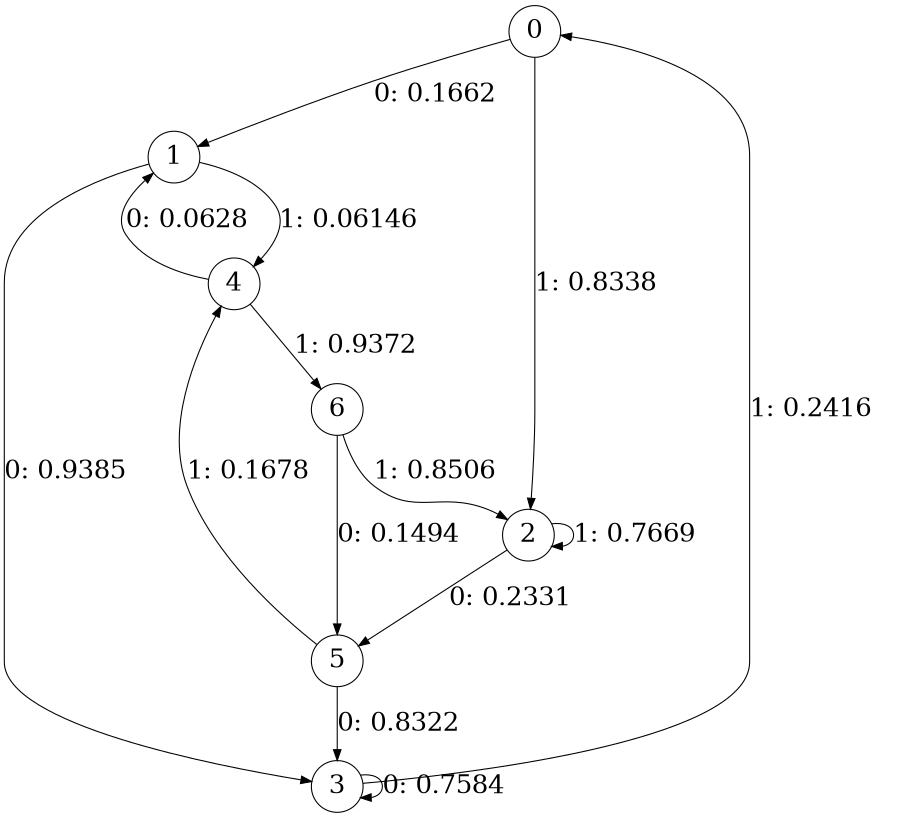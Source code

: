 digraph "ch1random_outputL4" {
size = "6,8.5";
ratio = "fill";
node [shape = circle];
node [fontsize = 24];
edge [fontsize = 24];
0 -> 1 [label = "0: 0.1662   "];
0 -> 2 [label = "1: 0.8338   "];
1 -> 3 [label = "0: 0.9385   "];
1 -> 4 [label = "1: 0.06146  "];
2 -> 5 [label = "0: 0.2331   "];
2 -> 2 [label = "1: 0.7669   "];
3 -> 3 [label = "0: 0.7584   "];
3 -> 0 [label = "1: 0.2416   "];
4 -> 1 [label = "0: 0.0628   "];
4 -> 6 [label = "1: 0.9372   "];
5 -> 3 [label = "0: 0.8322   "];
5 -> 4 [label = "1: 0.1678   "];
6 -> 5 [label = "0: 0.1494   "];
6 -> 2 [label = "1: 0.8506   "];
}